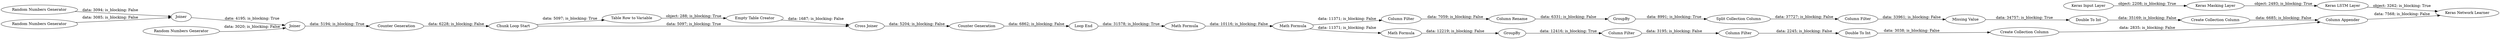 digraph {
	"601108212369938739_32" [label="Column Filter"]
	"601108212369938739_27" [label="Keras Masking Layer"]
	"601108212369938739_3" [label="Random Numbers Generator"]
	"601108212369938739_15" [label="Math Formula"]
	"601108212369938739_9" [label="Table Row to Variable"]
	"601108212369938739_25" [label="Missing Value"]
	"601108212369938739_26" [label="Keras Input Layer"]
	"601108212369938739_23" [label=GroupBy]
	"601108212369938739_11" [label="Cross Joiner"]
	"601108212369938739_33" [label="Column Appender"]
	"601108212369938739_31" [label="Create Collection Column"]
	"601108212369938739_13" [label="Counter Generation"]
	"601108212369938739_16" [label="Math Formula"]
	"601108212369938739_18" [label="Column Rename"]
	"601108212369938739_12" [label="Loop End"]
	"601108212369938739_4" [label="Random Numbers Generator"]
	"601108212369938739_34" [label="Double To Int"]
	"601108212369938739_14" [label="Counter Generation"]
	"601108212369938739_24" [label="Column Filter"]
	"601108212369938739_29" [label="Keras Network Learner"]
	"601108212369938739_20" [label="Split Collection Column"]
	"601108212369938739_17" [label="Column Filter"]
	"601108212369938739_22" [label="Math Formula"]
	"601108212369938739_7" [label=Joiner]
	"601108212369938739_10" [label="Empty Table Creator"]
	"601108212369938739_35" [label="Double To Int"]
	"601108212369938739_19" [label=GroupBy]
	"601108212369938739_21" [label="Column Filter"]
	"601108212369938739_6" [label=Joiner]
	"601108212369938739_8" [label="Chunk Loop Start"]
	"601108212369938739_30" [label="Create Collection Column"]
	"601108212369938739_28" [label="Keras LSTM Layer"]
	"601108212369938739_5" [label="Random Numbers Generator"]
	"601108212369938739_20" -> "601108212369938739_21" [label="data: 37727; is_blocking: False"]
	"601108212369938739_18" -> "601108212369938739_19" [label="data: 6331; is_blocking: False"]
	"601108212369938739_8" -> "601108212369938739_9" [label="data: 5097; is_blocking: True"]
	"601108212369938739_28" -> "601108212369938739_29" [label="object: 3262; is_blocking: True"]
	"601108212369938739_5" -> "601108212369938739_7" [label="data: 3020; is_blocking: False"]
	"601108212369938739_32" -> "601108212369938739_35" [label="data: 2245; is_blocking: False"]
	"601108212369938739_16" -> "601108212369938739_22" [label="data: 11371; is_blocking: False"]
	"601108212369938739_25" -> "601108212369938739_34" [label="data: 34757; is_blocking: True"]
	"601108212369938739_24" -> "601108212369938739_32" [label="data: 3195; is_blocking: False"]
	"601108212369938739_16" -> "601108212369938739_17" [label="data: 11371; is_blocking: False"]
	"601108212369938739_9" -> "601108212369938739_10" [label="object: 288; is_blocking: True"]
	"601108212369938739_30" -> "601108212369938739_33" [label="data: 6685; is_blocking: False"]
	"601108212369938739_6" -> "601108212369938739_7" [label="data: 4195; is_blocking: True"]
	"601108212369938739_26" -> "601108212369938739_27" [label="object: 2208; is_blocking: True"]
	"601108212369938739_31" -> "601108212369938739_33" [label="data: 2835; is_blocking: False"]
	"601108212369938739_34" -> "601108212369938739_30" [label="data: 35169; is_blocking: False"]
	"601108212369938739_22" -> "601108212369938739_23" [label="data: 12219; is_blocking: False"]
	"601108212369938739_4" -> "601108212369938739_6" [label="data: 3085; is_blocking: False"]
	"601108212369938739_3" -> "601108212369938739_6" [label="data: 3094; is_blocking: False"]
	"601108212369938739_23" -> "601108212369938739_24" [label="data: 12416; is_blocking: True"]
	"601108212369938739_7" -> "601108212369938739_13" [label="data: 5194; is_blocking: True"]
	"601108212369938739_21" -> "601108212369938739_25" [label="data: 33961; is_blocking: False"]
	"601108212369938739_10" -> "601108212369938739_11" [label="data: 1687; is_blocking: False"]
	"601108212369938739_19" -> "601108212369938739_20" [label="data: 8991; is_blocking: True"]
	"601108212369938739_27" -> "601108212369938739_28" [label="object: 2493; is_blocking: True"]
	"601108212369938739_35" -> "601108212369938739_31" [label="data: 3038; is_blocking: False"]
	"601108212369938739_8" -> "601108212369938739_11" [label="data: 5097; is_blocking: True"]
	"601108212369938739_33" -> "601108212369938739_29" [label="data: 7568; is_blocking: False"]
	"601108212369938739_14" -> "601108212369938739_12" [label="data: 6862; is_blocking: False"]
	"601108212369938739_12" -> "601108212369938739_15" [label="data: 31578; is_blocking: True"]
	"601108212369938739_13" -> "601108212369938739_8" [label="data: 6228; is_blocking: False"]
	"601108212369938739_15" -> "601108212369938739_16" [label="data: 10116; is_blocking: False"]
	"601108212369938739_17" -> "601108212369938739_18" [label="data: 7059; is_blocking: False"]
	"601108212369938739_11" -> "601108212369938739_14" [label="data: 5204; is_blocking: False"]
	rankdir=LR
}
